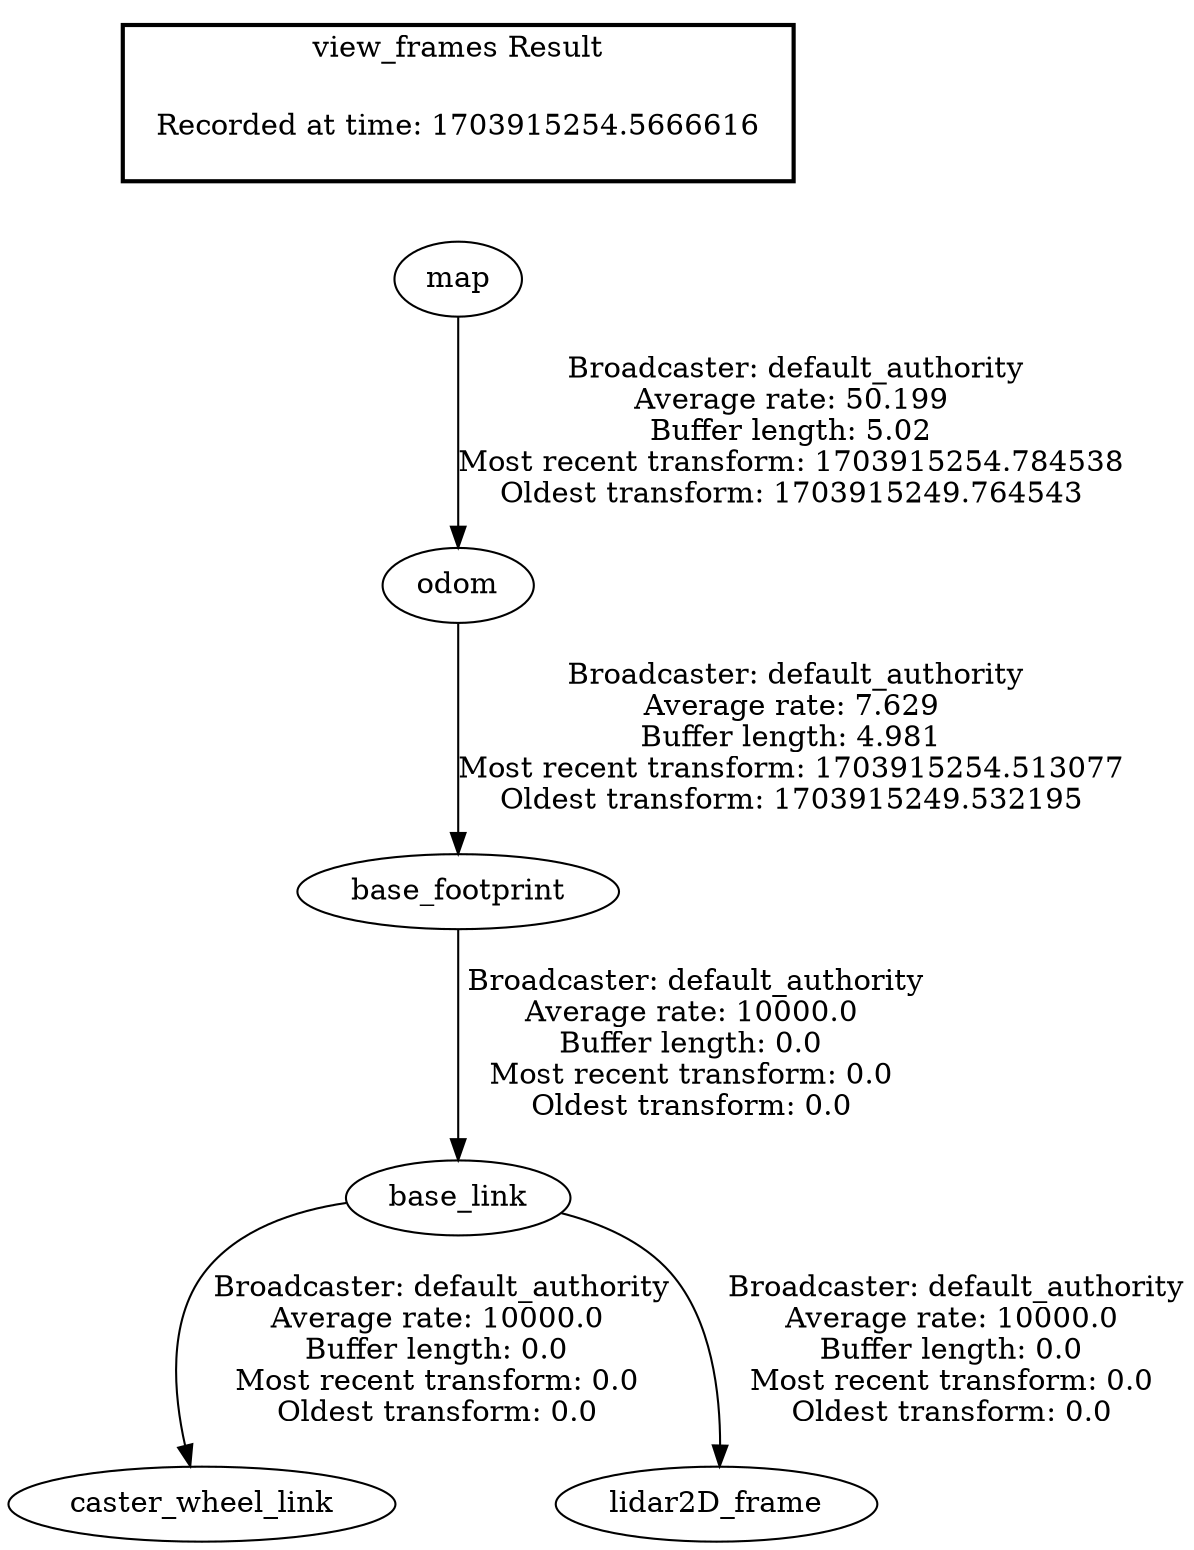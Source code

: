 digraph G {
"base_footprint" -> "base_link"[label=" Broadcaster: default_authority\nAverage rate: 10000.0\nBuffer length: 0.0\nMost recent transform: 0.0\nOldest transform: 0.0\n"];
"odom" -> "base_footprint"[label=" Broadcaster: default_authority\nAverage rate: 7.629\nBuffer length: 4.981\nMost recent transform: 1703915254.513077\nOldest transform: 1703915249.532195\n"];
"base_link" -> "caster_wheel_link"[label=" Broadcaster: default_authority\nAverage rate: 10000.0\nBuffer length: 0.0\nMost recent transform: 0.0\nOldest transform: 0.0\n"];
"base_link" -> "lidar2D_frame"[label=" Broadcaster: default_authority\nAverage rate: 10000.0\nBuffer length: 0.0\nMost recent transform: 0.0\nOldest transform: 0.0\n"];
"map" -> "odom"[label=" Broadcaster: default_authority\nAverage rate: 50.199\nBuffer length: 5.02\nMost recent transform: 1703915254.784538\nOldest transform: 1703915249.764543\n"];
edge [style=invis];
 subgraph cluster_legend { style=bold; color=black; label ="view_frames Result";
"Recorded at time: 1703915254.5666616"[ shape=plaintext ] ;
}->"map";
}
